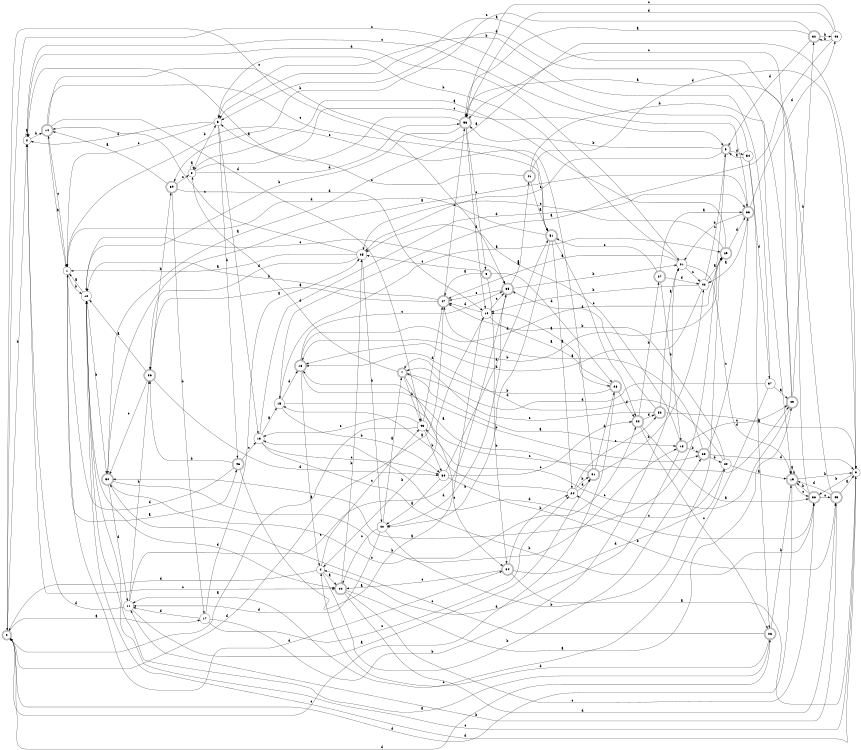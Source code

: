 digraph n44_4 {
__start0 [label="" shape="none"];

rankdir=LR;
size="8,5";

s0 [style="rounded,filled", color="black", fillcolor="white" shape="doublecircle", label="0"];
s1 [style="filled", color="black", fillcolor="white" shape="circle", label="1"];
s2 [style="filled", color="black", fillcolor="white" shape="circle", label="2"];
s3 [style="filled", color="black", fillcolor="white" shape="circle", label="3"];
s4 [style="filled", color="black", fillcolor="white" shape="circle", label="4"];
s5 [style="rounded,filled", color="black", fillcolor="white" shape="doublecircle", label="5"];
s6 [style="filled", color="black", fillcolor="white" shape="circle", label="6"];
s7 [style="rounded,filled", color="black", fillcolor="white" shape="doublecircle", label="7"];
s8 [style="filled", color="black", fillcolor="white" shape="circle", label="8"];
s9 [style="rounded,filled", color="black", fillcolor="white" shape="doublecircle", label="9"];
s10 [style="filled", color="black", fillcolor="white" shape="circle", label="10"];
s11 [style="filled", color="black", fillcolor="white" shape="circle", label="11"];
s12 [style="filled", color="black", fillcolor="white" shape="circle", label="12"];
s13 [style="filled", color="black", fillcolor="white" shape="circle", label="13"];
s14 [style="rounded,filled", color="black", fillcolor="white" shape="doublecircle", label="14"];
s15 [style="filled", color="black", fillcolor="white" shape="circle", label="15"];
s16 [style="rounded,filled", color="black", fillcolor="white" shape="doublecircle", label="16"];
s17 [style="filled", color="black", fillcolor="white" shape="circle", label="17"];
s18 [style="rounded,filled", color="black", fillcolor="white" shape="doublecircle", label="18"];
s19 [style="rounded,filled", color="black", fillcolor="white" shape="doublecircle", label="19"];
s20 [style="filled", color="black", fillcolor="white" shape="circle", label="20"];
s21 [style="filled", color="black", fillcolor="white" shape="circle", label="21"];
s22 [style="rounded,filled", color="black", fillcolor="white" shape="doublecircle", label="22"];
s23 [style="rounded,filled", color="black", fillcolor="white" shape="doublecircle", label="23"];
s24 [style="filled", color="black", fillcolor="white" shape="circle", label="24"];
s25 [style="filled", color="black", fillcolor="white" shape="circle", label="25"];
s26 [style="rounded,filled", color="black", fillcolor="white" shape="doublecircle", label="26"];
s27 [style="rounded,filled", color="black", fillcolor="white" shape="doublecircle", label="27"];
s28 [style="rounded,filled", color="black", fillcolor="white" shape="doublecircle", label="28"];
s29 [style="rounded,filled", color="black", fillcolor="white" shape="doublecircle", label="29"];
s30 [style="filled", color="black", fillcolor="white" shape="circle", label="30"];
s31 [style="rounded,filled", color="black", fillcolor="white" shape="doublecircle", label="31"];
s32 [style="rounded,filled", color="black", fillcolor="white" shape="doublecircle", label="32"];
s33 [style="rounded,filled", color="black", fillcolor="white" shape="doublecircle", label="33"];
s34 [style="rounded,filled", color="black", fillcolor="white" shape="doublecircle", label="34"];
s35 [style="rounded,filled", color="black", fillcolor="white" shape="doublecircle", label="35"];
s36 [style="rounded,filled", color="black", fillcolor="white" shape="doublecircle", label="36"];
s37 [style="filled", color="black", fillcolor="white" shape="circle", label="37"];
s38 [style="rounded,filled", color="black", fillcolor="white" shape="doublecircle", label="38"];
s39 [style="rounded,filled", color="black", fillcolor="white" shape="doublecircle", label="39"];
s40 [style="filled", color="black", fillcolor="white" shape="circle", label="40"];
s41 [style="rounded,filled", color="black", fillcolor="white" shape="doublecircle", label="41"];
s42 [style="filled", color="black", fillcolor="white" shape="circle", label="42"];
s43 [style="filled", color="black", fillcolor="white" shape="circle", label="43"];
s44 [style="rounded,filled", color="black", fillcolor="white" shape="doublecircle", label="44"];
s45 [style="rounded,filled", color="black", fillcolor="white" shape="doublecircle", label="45"];
s46 [style="rounded,filled", color="black", fillcolor="white" shape="doublecircle", label="46"];
s47 [style="rounded,filled", color="black", fillcolor="white" shape="doublecircle", label="47"];
s48 [style="filled", color="black", fillcolor="white" shape="circle", label="48"];
s49 [style="rounded,filled", color="black", fillcolor="white" shape="doublecircle", label="49"];
s50 [style="rounded,filled", color="black", fillcolor="white" shape="doublecircle", label="50"];
s51 [style="rounded,filled", color="black", fillcolor="white" shape="doublecircle", label="51"];
s52 [style="rounded,filled", color="black", fillcolor="white" shape="doublecircle", label="52"];
s53 [style="rounded,filled", color="black", fillcolor="white" shape="doublecircle", label="53"];
s54 [style="filled", color="black", fillcolor="white" shape="circle", label="54"];
s0 -> s17 [label="a"];
s0 -> s2 [label="b"];
s0 -> s35 [label="c"];
s0 -> s26 [label="d"];
s1 -> s46 [label="a"];
s1 -> s12 [label="b"];
s1 -> s14 [label="c"];
s1 -> s34 [label="d"];
s2 -> s2 [label="a"];
s2 -> s14 [label="b"];
s2 -> s44 [label="c"];
s2 -> s21 [label="d"];
s3 -> s50 [label="a"];
s3 -> s38 [label="b"];
s3 -> s12 [label="c"];
s3 -> s12 [label="d"];
s4 -> s44 [label="a"];
s4 -> s23 [label="b"];
s4 -> s43 [label="c"];
s4 -> s0 [label="d"];
s5 -> s47 [label="a"];
s5 -> s34 [label="b"];
s5 -> s25 [label="c"];
s5 -> s28 [label="d"];
s6 -> s13 [label="a"];
s6 -> s46 [label="b"];
s6 -> s1 [label="c"];
s6 -> s2 [label="d"];
s7 -> s18 [label="a"];
s7 -> s43 [label="b"];
s7 -> s34 [label="c"];
s7 -> s8 [label="d"];
s8 -> s8 [label="a"];
s8 -> s6 [label="b"];
s8 -> s9 [label="c"];
s8 -> s53 [label="d"];
s9 -> s50 [label="a"];
s9 -> s53 [label="b"];
s9 -> s25 [label="c"];
s9 -> s54 [label="d"];
s10 -> s28 [label="a"];
s10 -> s4 [label="b"];
s10 -> s35 [label="c"];
s10 -> s47 [label="d"];
s11 -> s31 [label="a"];
s11 -> s36 [label="b"];
s11 -> s35 [label="c"];
s11 -> s2 [label="d"];
s12 -> s1 [label="a"];
s12 -> s50 [label="b"];
s12 -> s35 [label="c"];
s12 -> s44 [label="d"];
s13 -> s15 [label="a"];
s13 -> s38 [label="b"];
s13 -> s30 [label="c"];
s13 -> s33 [label="d"];
s14 -> s1 [label="a"];
s14 -> s51 [label="b"];
s14 -> s51 [label="c"];
s14 -> s43 [label="d"];
s15 -> s29 [label="a"];
s15 -> s30 [label="b"];
s15 -> s49 [label="c"];
s15 -> s16 [label="d"];
s16 -> s4 [label="a"];
s16 -> s23 [label="b"];
s16 -> s35 [label="c"];
s16 -> s29 [label="d"];
s17 -> s25 [label="a"];
s17 -> s21 [label="b"];
s17 -> s24 [label="c"];
s17 -> s11 [label="d"];
s18 -> s25 [label="a"];
s18 -> s23 [label="b"];
s18 -> s49 [label="c"];
s18 -> s4 [label="d"];
s19 -> s19 [label="a"];
s19 -> s3 [label="b"];
s19 -> s38 [label="c"];
s19 -> s0 [label="d"];
s20 -> s19 [label="a"];
s20 -> s47 [label="b"];
s20 -> s24 [label="c"];
s20 -> s16 [label="d"];
s21 -> s47 [label="a"];
s21 -> s6 [label="b"];
s21 -> s42 [label="c"];
s21 -> s19 [label="d"];
s22 -> s38 [label="a"];
s22 -> s27 [label="b"];
s22 -> s26 [label="c"];
s22 -> s52 [label="d"];
s23 -> s47 [label="a"];
s23 -> s20 [label="b"];
s23 -> s33 [label="c"];
s23 -> s3 [label="d"];
s24 -> s15 [label="a"];
s24 -> s31 [label="b"];
s24 -> s52 [label="c"];
s24 -> s31 [label="d"];
s25 -> s1 [label="a"];
s25 -> s40 [label="b"];
s25 -> s14 [label="c"];
s25 -> s36 [label="d"];
s26 -> s12 [label="a"];
s26 -> s19 [label="b"];
s26 -> s50 [label="c"];
s26 -> s4 [label="d"];
s27 -> s33 [label="a"];
s27 -> s18 [label="b"];
s27 -> s51 [label="c"];
s27 -> s42 [label="d"];
s28 -> s10 [label="a"];
s28 -> s7 [label="b"];
s28 -> s0 [label="c"];
s28 -> s22 [label="d"];
s29 -> s8 [label="a"];
s29 -> s16 [label="b"];
s29 -> s25 [label="c"];
s29 -> s33 [label="d"];
s30 -> s40 [label="a"];
s30 -> s45 [label="b"];
s30 -> s22 [label="c"];
s30 -> s51 [label="d"];
s31 -> s16 [label="a"];
s31 -> s42 [label="b"];
s31 -> s1 [label="c"];
s31 -> s28 [label="d"];
s32 -> s53 [label="a"];
s32 -> s48 [label="b"];
s32 -> s39 [label="c"];
s32 -> s9 [label="d"];
s33 -> s42 [label="a"];
s33 -> s21 [label="b"];
s33 -> s2 [label="c"];
s33 -> s48 [label="d"];
s34 -> s3 [label="a"];
s34 -> s24 [label="b"];
s34 -> s44 [label="c"];
s34 -> s20 [label="d"];
s35 -> s41 [label="a"];
s35 -> s21 [label="b"];
s35 -> s47 [label="c"];
s35 -> s40 [label="d"];
s36 -> s12 [label="a"];
s36 -> s39 [label="b"];
s36 -> s50 [label="c"];
s36 -> s30 [label="d"];
s37 -> s49 [label="a"];
s37 -> s6 [label="b"];
s37 -> s11 [label="c"];
s37 -> s7 [label="d"];
s38 -> s53 [label="a"];
s38 -> s19 [label="b"];
s38 -> s45 [label="c"];
s38 -> s13 [label="d"];
s39 -> s14 [label="a"];
s39 -> s17 [label="b"];
s39 -> s8 [label="c"];
s39 -> s10 [label="d"];
s40 -> s7 [label="a"];
s40 -> s29 [label="b"];
s40 -> s44 [label="c"];
s40 -> s11 [label="d"];
s41 -> s51 [label="a"];
s41 -> s19 [label="b"];
s41 -> s6 [label="c"];
s41 -> s3 [label="d"];
s42 -> s29 [label="a"];
s42 -> s10 [label="b"];
s42 -> s9 [label="c"];
s42 -> s16 [label="d"];
s43 -> s0 [label="a"];
s43 -> s30 [label="b"];
s43 -> s13 [label="c"];
s43 -> s47 [label="d"];
s44 -> s49 [label="a"];
s44 -> s25 [label="b"];
s44 -> s38 [label="c"];
s44 -> s45 [label="d"];
s45 -> s3 [label="a"];
s45 -> s11 [label="b"];
s45 -> s53 [label="c"];
s45 -> s19 [label="d"];
s46 -> s10 [label="a"];
s46 -> s36 [label="b"];
s46 -> s13 [label="c"];
s46 -> s1 [label="d"];
s47 -> s36 [label="a"];
s47 -> s12 [label="b"];
s47 -> s53 [label="c"];
s47 -> s0 [label="d"];
s48 -> s15 [label="a"];
s48 -> s32 [label="b"];
s48 -> s53 [label="c"];
s48 -> s53 [label="d"];
s49 -> s6 [label="a"];
s49 -> s32 [label="b"];
s49 -> s43 [label="c"];
s49 -> s6 [label="d"];
s50 -> s33 [label="a"];
s50 -> s18 [label="b"];
s50 -> s22 [label="c"];
s50 -> s11 [label="d"];
s51 -> s24 [label="a"];
s51 -> s40 [label="b"];
s51 -> s22 [label="c"];
s51 -> s1 [label="d"];
s52 -> s21 [label="a"];
s52 -> s3 [label="b"];
s52 -> s7 [label="c"];
s52 -> s35 [label="d"];
s53 -> s2 [label="a"];
s53 -> s12 [label="b"];
s53 -> s5 [label="c"];
s53 -> s10 [label="d"];
s54 -> s9 [label="a"];
s54 -> s26 [label="b"];
s54 -> s0 [label="c"];
s54 -> s37 [label="d"];

}